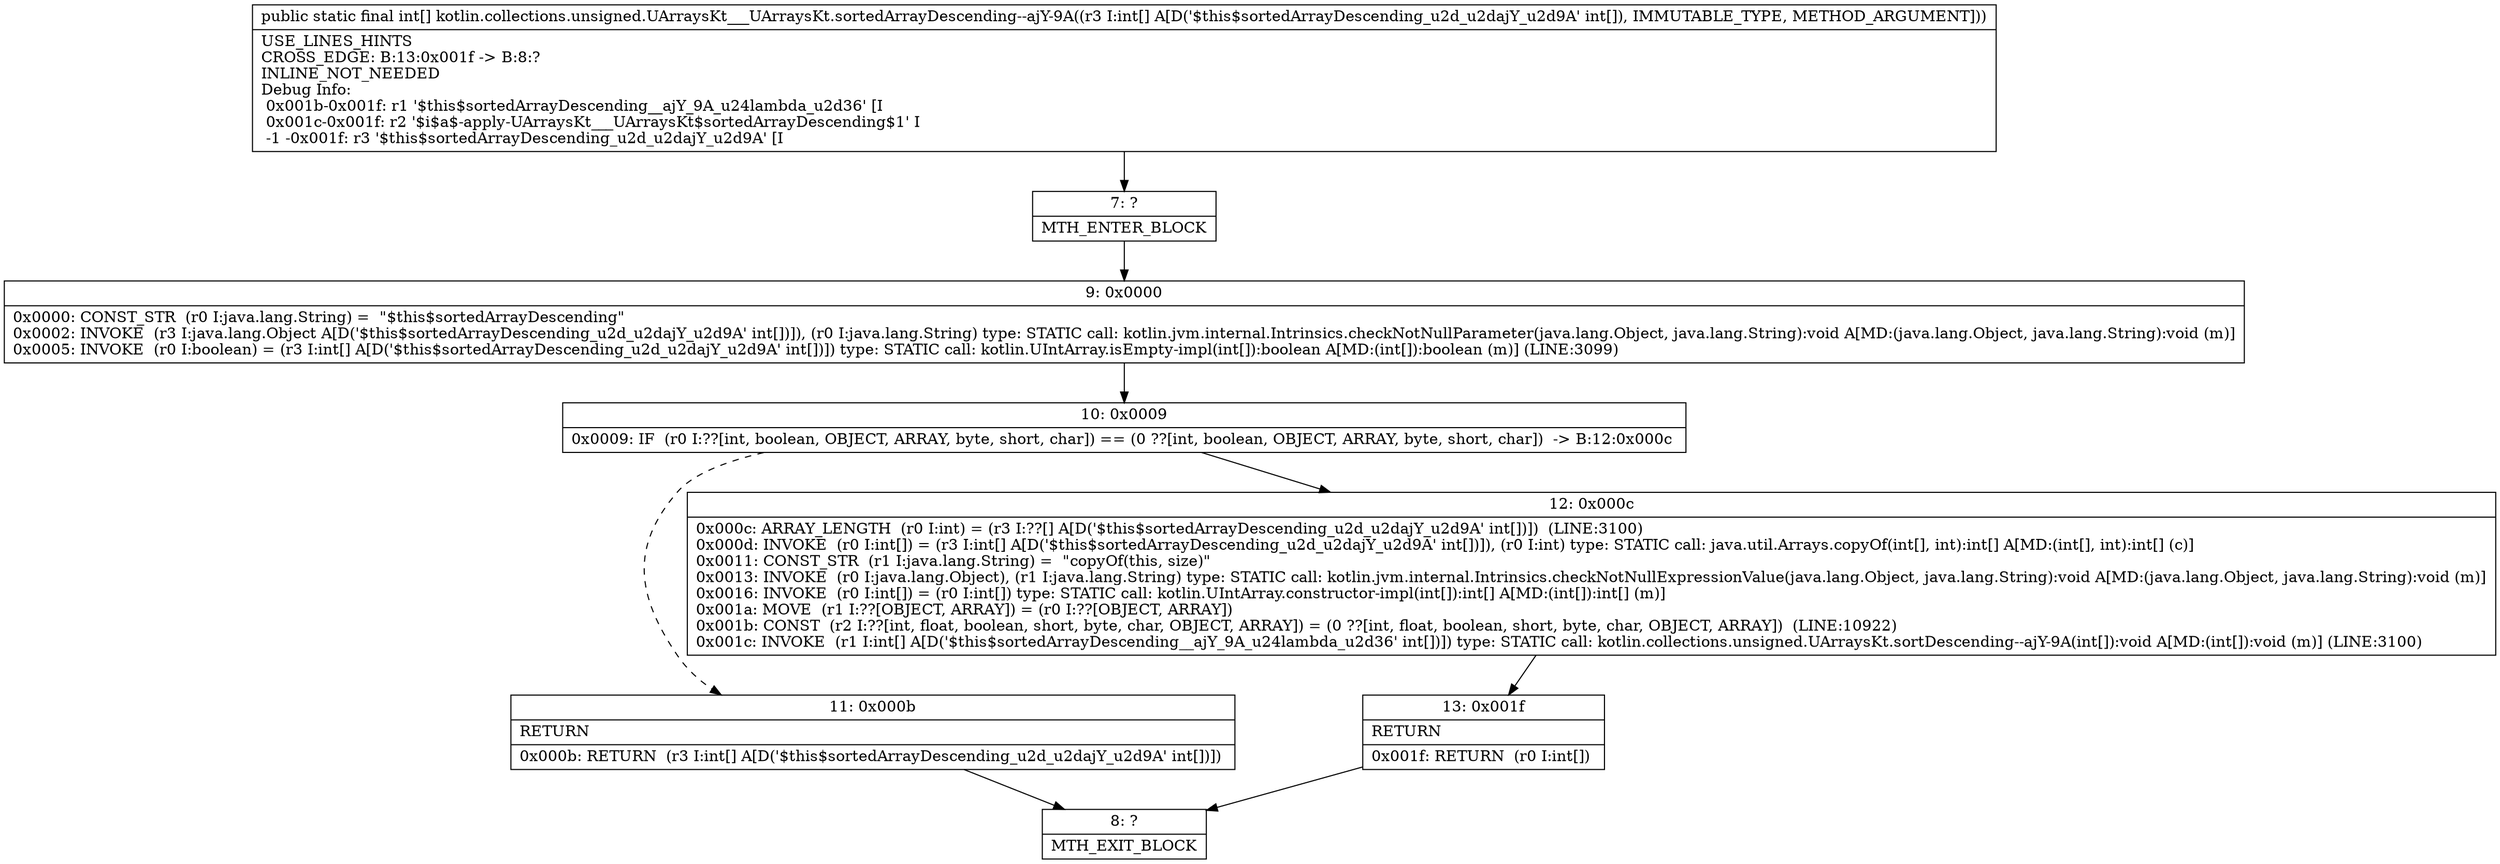 digraph "CFG forkotlin.collections.unsigned.UArraysKt___UArraysKt.sortedArrayDescending\-\-ajY\-9A([I)[I" {
Node_7 [shape=record,label="{7\:\ ?|MTH_ENTER_BLOCK\l}"];
Node_9 [shape=record,label="{9\:\ 0x0000|0x0000: CONST_STR  (r0 I:java.lang.String) =  \"$this$sortedArrayDescending\" \l0x0002: INVOKE  (r3 I:java.lang.Object A[D('$this$sortedArrayDescending_u2d_u2dajY_u2d9A' int[])]), (r0 I:java.lang.String) type: STATIC call: kotlin.jvm.internal.Intrinsics.checkNotNullParameter(java.lang.Object, java.lang.String):void A[MD:(java.lang.Object, java.lang.String):void (m)]\l0x0005: INVOKE  (r0 I:boolean) = (r3 I:int[] A[D('$this$sortedArrayDescending_u2d_u2dajY_u2d9A' int[])]) type: STATIC call: kotlin.UIntArray.isEmpty\-impl(int[]):boolean A[MD:(int[]):boolean (m)] (LINE:3099)\l}"];
Node_10 [shape=record,label="{10\:\ 0x0009|0x0009: IF  (r0 I:??[int, boolean, OBJECT, ARRAY, byte, short, char]) == (0 ??[int, boolean, OBJECT, ARRAY, byte, short, char])  \-\> B:12:0x000c \l}"];
Node_11 [shape=record,label="{11\:\ 0x000b|RETURN\l|0x000b: RETURN  (r3 I:int[] A[D('$this$sortedArrayDescending_u2d_u2dajY_u2d9A' int[])]) \l}"];
Node_8 [shape=record,label="{8\:\ ?|MTH_EXIT_BLOCK\l}"];
Node_12 [shape=record,label="{12\:\ 0x000c|0x000c: ARRAY_LENGTH  (r0 I:int) = (r3 I:??[] A[D('$this$sortedArrayDescending_u2d_u2dajY_u2d9A' int[])])  (LINE:3100)\l0x000d: INVOKE  (r0 I:int[]) = (r3 I:int[] A[D('$this$sortedArrayDescending_u2d_u2dajY_u2d9A' int[])]), (r0 I:int) type: STATIC call: java.util.Arrays.copyOf(int[], int):int[] A[MD:(int[], int):int[] (c)]\l0x0011: CONST_STR  (r1 I:java.lang.String) =  \"copyOf(this, size)\" \l0x0013: INVOKE  (r0 I:java.lang.Object), (r1 I:java.lang.String) type: STATIC call: kotlin.jvm.internal.Intrinsics.checkNotNullExpressionValue(java.lang.Object, java.lang.String):void A[MD:(java.lang.Object, java.lang.String):void (m)]\l0x0016: INVOKE  (r0 I:int[]) = (r0 I:int[]) type: STATIC call: kotlin.UIntArray.constructor\-impl(int[]):int[] A[MD:(int[]):int[] (m)]\l0x001a: MOVE  (r1 I:??[OBJECT, ARRAY]) = (r0 I:??[OBJECT, ARRAY]) \l0x001b: CONST  (r2 I:??[int, float, boolean, short, byte, char, OBJECT, ARRAY]) = (0 ??[int, float, boolean, short, byte, char, OBJECT, ARRAY])  (LINE:10922)\l0x001c: INVOKE  (r1 I:int[] A[D('$this$sortedArrayDescending__ajY_9A_u24lambda_u2d36' int[])]) type: STATIC call: kotlin.collections.unsigned.UArraysKt.sortDescending\-\-ajY\-9A(int[]):void A[MD:(int[]):void (m)] (LINE:3100)\l}"];
Node_13 [shape=record,label="{13\:\ 0x001f|RETURN\l|0x001f: RETURN  (r0 I:int[]) \l}"];
MethodNode[shape=record,label="{public static final int[] kotlin.collections.unsigned.UArraysKt___UArraysKt.sortedArrayDescending\-\-ajY\-9A((r3 I:int[] A[D('$this$sortedArrayDescending_u2d_u2dajY_u2d9A' int[]), IMMUTABLE_TYPE, METHOD_ARGUMENT]))  | USE_LINES_HINTS\lCROSS_EDGE: B:13:0x001f \-\> B:8:?\lINLINE_NOT_NEEDED\lDebug Info:\l  0x001b\-0x001f: r1 '$this$sortedArrayDescending__ajY_9A_u24lambda_u2d36' [I\l  0x001c\-0x001f: r2 '$i$a$\-apply\-UArraysKt___UArraysKt$sortedArrayDescending$1' I\l  \-1 \-0x001f: r3 '$this$sortedArrayDescending_u2d_u2dajY_u2d9A' [I\l}"];
MethodNode -> Node_7;Node_7 -> Node_9;
Node_9 -> Node_10;
Node_10 -> Node_11[style=dashed];
Node_10 -> Node_12;
Node_11 -> Node_8;
Node_12 -> Node_13;
Node_13 -> Node_8;
}

